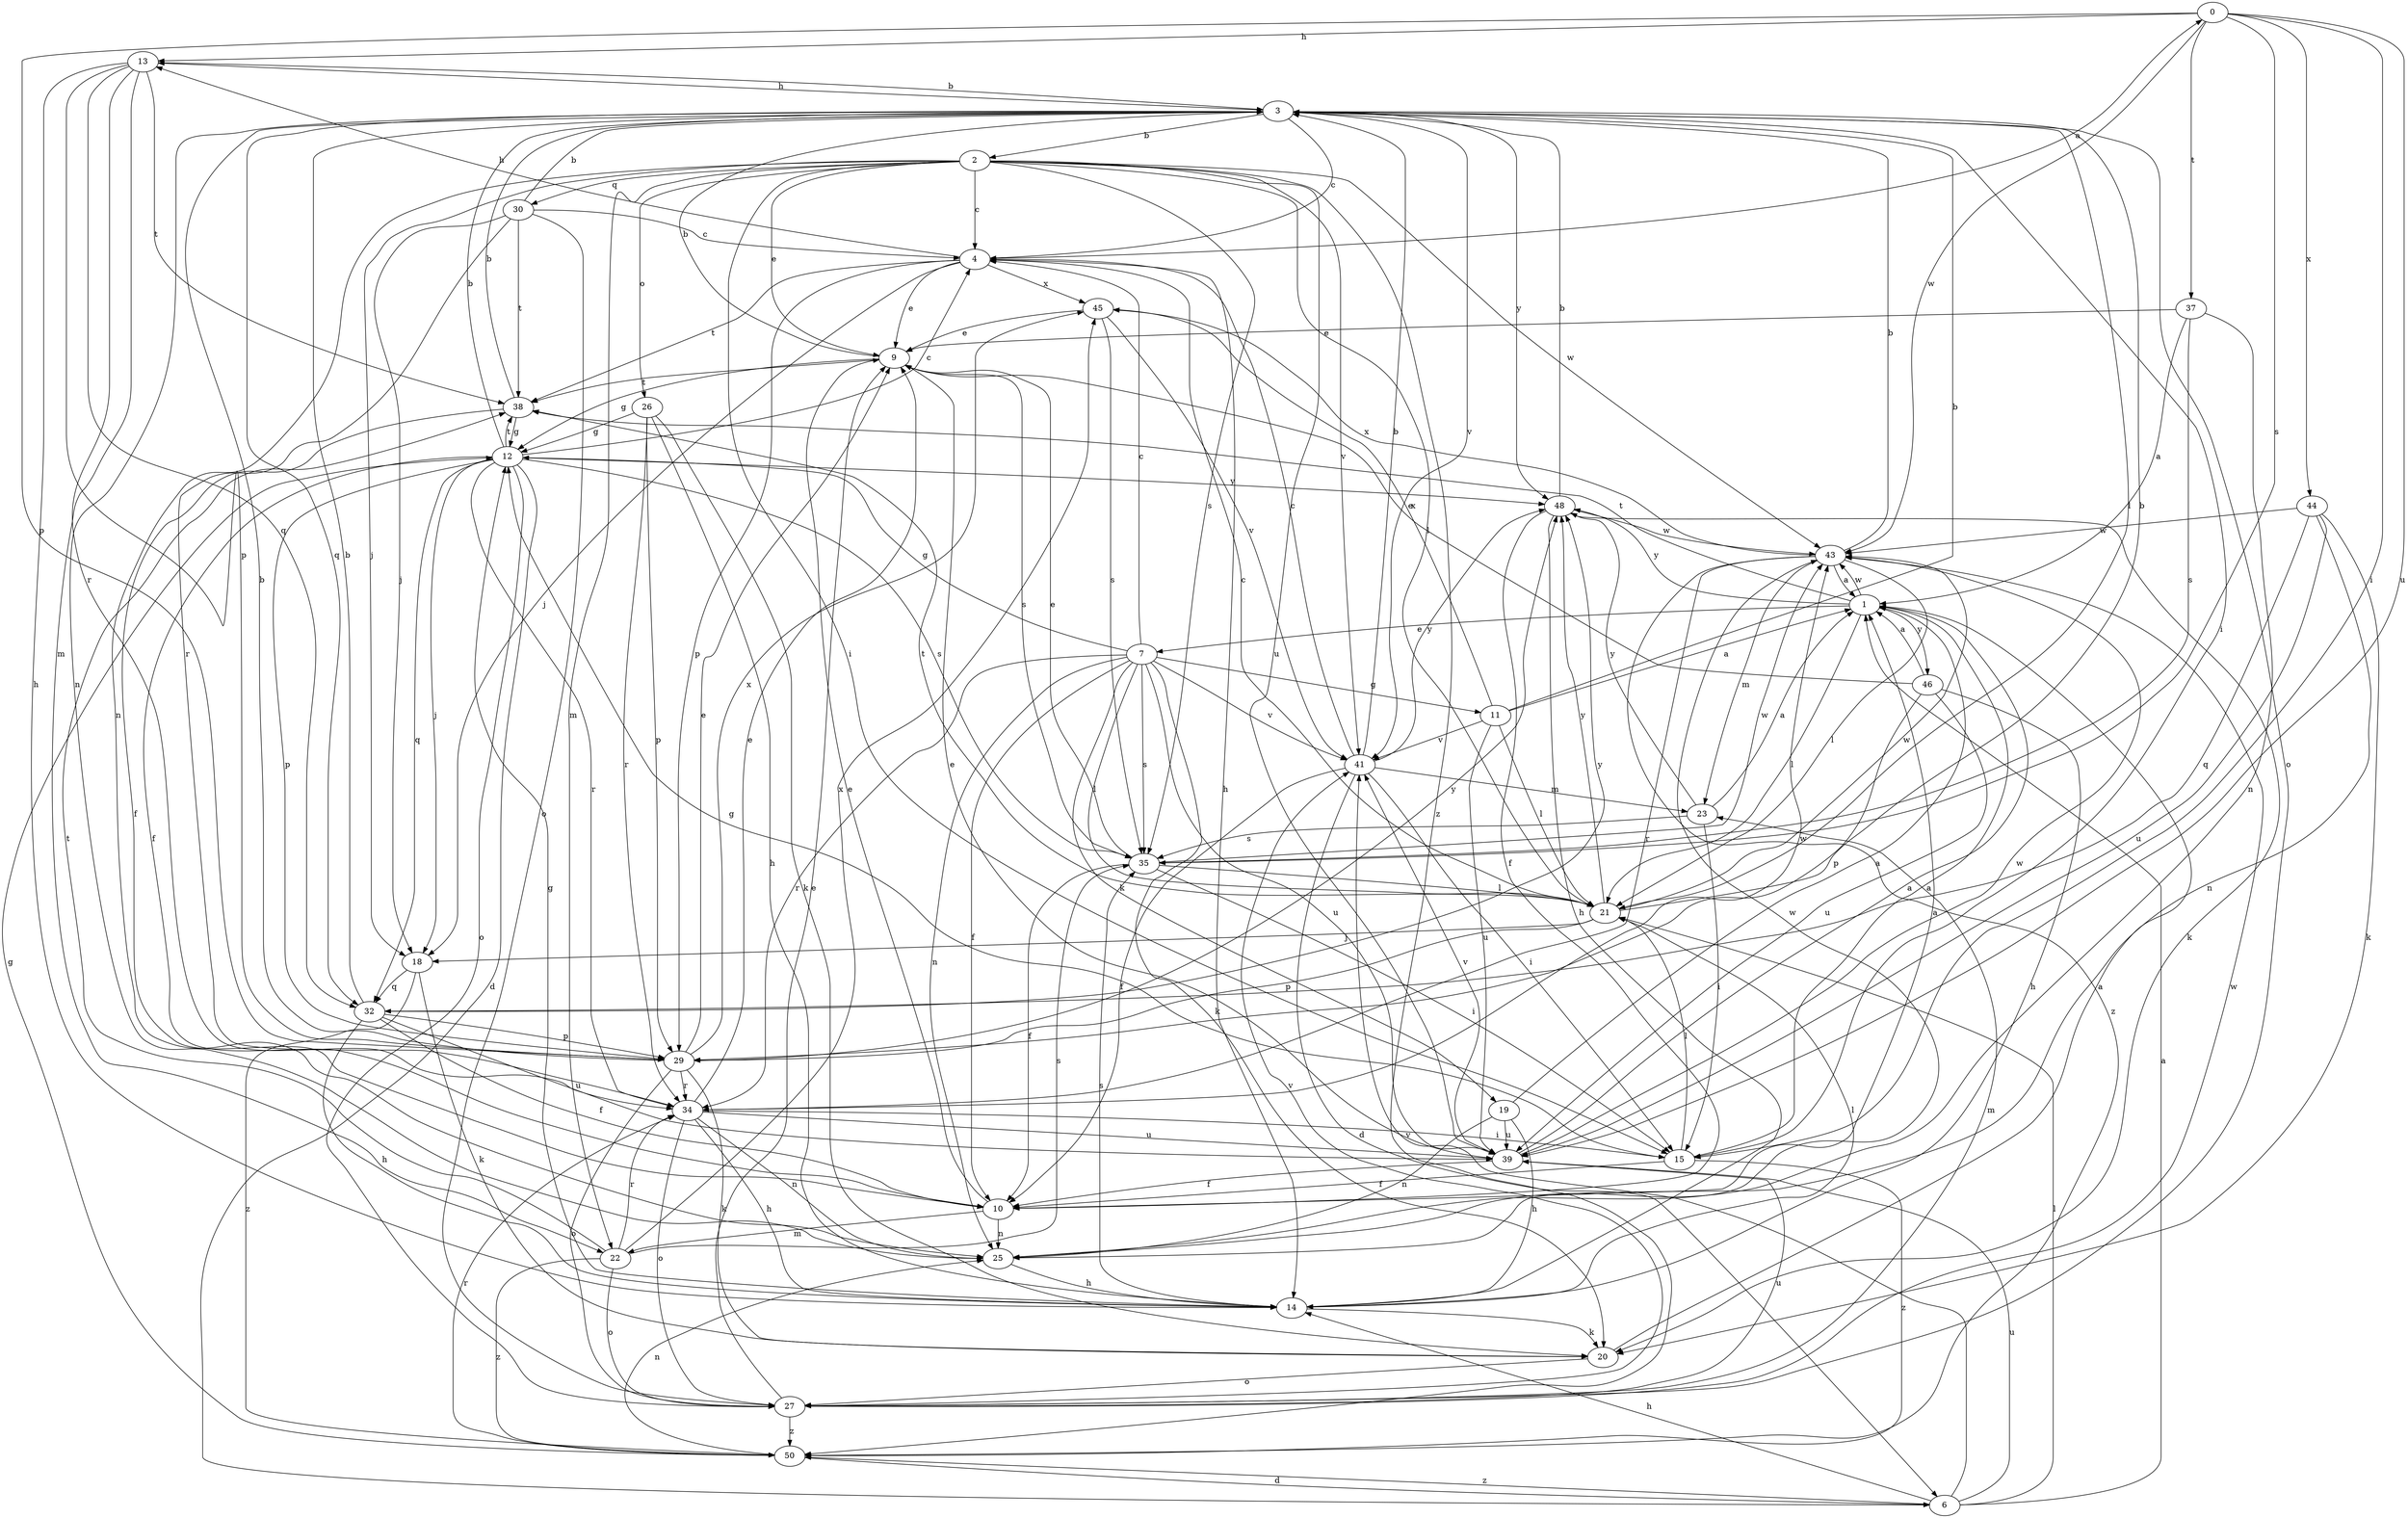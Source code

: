 strict digraph  {
0;
1;
2;
3;
4;
6;
7;
9;
10;
11;
12;
13;
14;
15;
18;
19;
20;
21;
22;
23;
25;
26;
27;
29;
30;
32;
34;
35;
37;
38;
39;
41;
43;
44;
45;
46;
48;
50;
0 -> 13  [label=h];
0 -> 15  [label=i];
0 -> 29  [label=p];
0 -> 35  [label=s];
0 -> 37  [label=t];
0 -> 39  [label=u];
0 -> 43  [label=w];
0 -> 44  [label=x];
1 -> 7  [label=e];
1 -> 21  [label=l];
1 -> 38  [label=t];
1 -> 43  [label=w];
1 -> 46  [label=y];
1 -> 48  [label=y];
2 -> 4  [label=c];
2 -> 9  [label=e];
2 -> 15  [label=i];
2 -> 18  [label=j];
2 -> 21  [label=l];
2 -> 22  [label=m];
2 -> 25  [label=n];
2 -> 26  [label=o];
2 -> 30  [label=q];
2 -> 35  [label=s];
2 -> 39  [label=u];
2 -> 41  [label=v];
2 -> 43  [label=w];
2 -> 50  [label=z];
3 -> 2  [label=b];
3 -> 4  [label=c];
3 -> 13  [label=h];
3 -> 15  [label=i];
3 -> 21  [label=l];
3 -> 25  [label=n];
3 -> 27  [label=o];
3 -> 32  [label=q];
3 -> 41  [label=v];
3 -> 48  [label=y];
4 -> 0  [label=a];
4 -> 9  [label=e];
4 -> 13  [label=h];
4 -> 14  [label=h];
4 -> 18  [label=j];
4 -> 29  [label=p];
4 -> 38  [label=t];
4 -> 45  [label=x];
6 -> 1  [label=a];
6 -> 14  [label=h];
6 -> 21  [label=l];
6 -> 39  [label=u];
6 -> 41  [label=v];
6 -> 50  [label=z];
7 -> 4  [label=c];
7 -> 10  [label=f];
7 -> 11  [label=g];
7 -> 12  [label=g];
7 -> 19  [label=k];
7 -> 20  [label=k];
7 -> 21  [label=l];
7 -> 25  [label=n];
7 -> 34  [label=r];
7 -> 35  [label=s];
7 -> 39  [label=u];
7 -> 41  [label=v];
9 -> 3  [label=b];
9 -> 12  [label=g];
9 -> 35  [label=s];
9 -> 38  [label=t];
10 -> 1  [label=a];
10 -> 9  [label=e];
10 -> 22  [label=m];
10 -> 25  [label=n];
11 -> 1  [label=a];
11 -> 3  [label=b];
11 -> 21  [label=l];
11 -> 39  [label=u];
11 -> 41  [label=v];
11 -> 45  [label=x];
12 -> 3  [label=b];
12 -> 4  [label=c];
12 -> 6  [label=d];
12 -> 10  [label=f];
12 -> 18  [label=j];
12 -> 27  [label=o];
12 -> 29  [label=p];
12 -> 32  [label=q];
12 -> 34  [label=r];
12 -> 35  [label=s];
12 -> 38  [label=t];
12 -> 48  [label=y];
13 -> 3  [label=b];
13 -> 14  [label=h];
13 -> 22  [label=m];
13 -> 29  [label=p];
13 -> 32  [label=q];
13 -> 34  [label=r];
13 -> 38  [label=t];
14 -> 12  [label=g];
14 -> 20  [label=k];
14 -> 21  [label=l];
14 -> 35  [label=s];
15 -> 1  [label=a];
15 -> 10  [label=f];
15 -> 12  [label=g];
15 -> 21  [label=l];
15 -> 50  [label=z];
18 -> 20  [label=k];
18 -> 32  [label=q];
18 -> 50  [label=z];
19 -> 1  [label=a];
19 -> 14  [label=h];
19 -> 25  [label=n];
19 -> 39  [label=u];
20 -> 1  [label=a];
20 -> 27  [label=o];
21 -> 3  [label=b];
21 -> 4  [label=c];
21 -> 18  [label=j];
21 -> 29  [label=p];
21 -> 38  [label=t];
21 -> 43  [label=w];
21 -> 48  [label=y];
22 -> 27  [label=o];
22 -> 34  [label=r];
22 -> 35  [label=s];
22 -> 38  [label=t];
22 -> 45  [label=x];
22 -> 50  [label=z];
23 -> 1  [label=a];
23 -> 15  [label=i];
23 -> 35  [label=s];
23 -> 48  [label=y];
25 -> 14  [label=h];
25 -> 43  [label=w];
26 -> 12  [label=g];
26 -> 14  [label=h];
26 -> 20  [label=k];
26 -> 29  [label=p];
26 -> 34  [label=r];
27 -> 9  [label=e];
27 -> 23  [label=m];
27 -> 39  [label=u];
27 -> 41  [label=v];
27 -> 43  [label=w];
27 -> 50  [label=z];
29 -> 3  [label=b];
29 -> 9  [label=e];
29 -> 20  [label=k];
29 -> 27  [label=o];
29 -> 34  [label=r];
29 -> 45  [label=x];
29 -> 48  [label=y];
30 -> 3  [label=b];
30 -> 4  [label=c];
30 -> 18  [label=j];
30 -> 27  [label=o];
30 -> 34  [label=r];
30 -> 38  [label=t];
32 -> 3  [label=b];
32 -> 10  [label=f];
32 -> 14  [label=h];
32 -> 29  [label=p];
32 -> 39  [label=u];
32 -> 48  [label=y];
34 -> 9  [label=e];
34 -> 14  [label=h];
34 -> 15  [label=i];
34 -> 25  [label=n];
34 -> 27  [label=o];
34 -> 39  [label=u];
34 -> 43  [label=w];
35 -> 9  [label=e];
35 -> 10  [label=f];
35 -> 15  [label=i];
35 -> 21  [label=l];
35 -> 43  [label=w];
37 -> 1  [label=a];
37 -> 9  [label=e];
37 -> 25  [label=n];
37 -> 35  [label=s];
38 -> 3  [label=b];
38 -> 10  [label=f];
38 -> 12  [label=g];
39 -> 1  [label=a];
39 -> 9  [label=e];
39 -> 10  [label=f];
39 -> 41  [label=v];
39 -> 43  [label=w];
41 -> 3  [label=b];
41 -> 4  [label=c];
41 -> 6  [label=d];
41 -> 10  [label=f];
41 -> 15  [label=i];
41 -> 23  [label=m];
41 -> 48  [label=y];
43 -> 1  [label=a];
43 -> 3  [label=b];
43 -> 21  [label=l];
43 -> 23  [label=m];
43 -> 34  [label=r];
43 -> 45  [label=x];
43 -> 50  [label=z];
44 -> 20  [label=k];
44 -> 25  [label=n];
44 -> 32  [label=q];
44 -> 39  [label=u];
44 -> 43  [label=w];
45 -> 9  [label=e];
45 -> 35  [label=s];
45 -> 41  [label=v];
46 -> 1  [label=a];
46 -> 9  [label=e];
46 -> 14  [label=h];
46 -> 29  [label=p];
46 -> 39  [label=u];
48 -> 3  [label=b];
48 -> 10  [label=f];
48 -> 14  [label=h];
48 -> 20  [label=k];
48 -> 43  [label=w];
50 -> 6  [label=d];
50 -> 12  [label=g];
50 -> 25  [label=n];
50 -> 34  [label=r];
}
